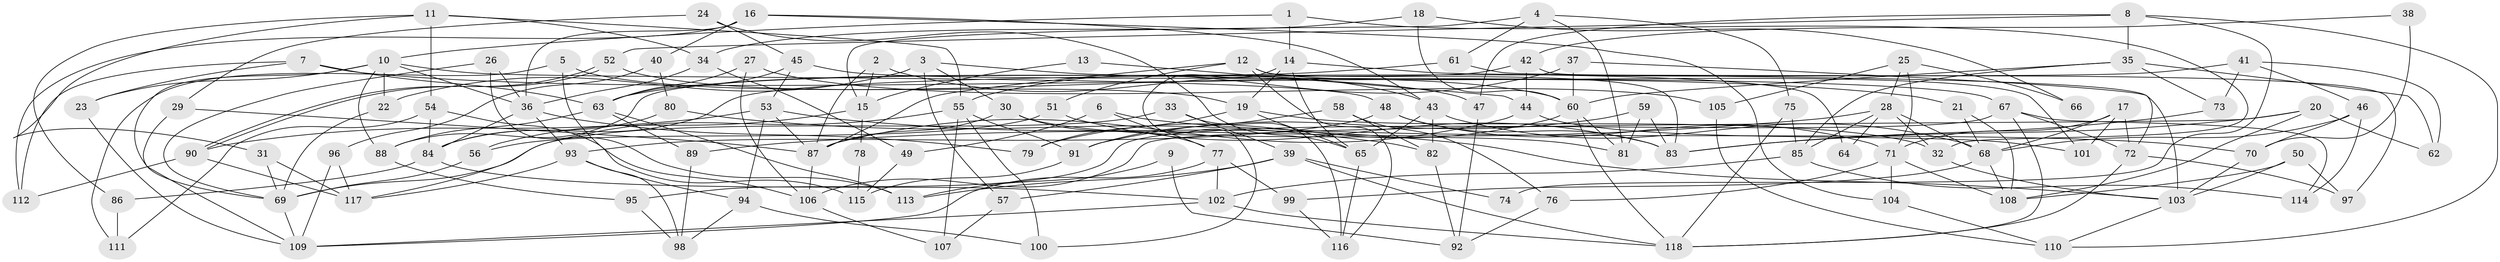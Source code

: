 // coarse degree distribution, {3: 0.2, 6: 0.16, 5: 0.14666666666666667, 2: 0.06666666666666667, 9: 0.05333333333333334, 7: 0.13333333333333333, 4: 0.17333333333333334, 8: 0.06666666666666667}
// Generated by graph-tools (version 1.1) at 2025/23/03/03/25 07:23:58]
// undirected, 118 vertices, 236 edges
graph export_dot {
graph [start="1"]
  node [color=gray90,style=filled];
  1;
  2;
  3;
  4;
  5;
  6;
  7;
  8;
  9;
  10;
  11;
  12;
  13;
  14;
  15;
  16;
  17;
  18;
  19;
  20;
  21;
  22;
  23;
  24;
  25;
  26;
  27;
  28;
  29;
  30;
  31;
  32;
  33;
  34;
  35;
  36;
  37;
  38;
  39;
  40;
  41;
  42;
  43;
  44;
  45;
  46;
  47;
  48;
  49;
  50;
  51;
  52;
  53;
  54;
  55;
  56;
  57;
  58;
  59;
  60;
  61;
  62;
  63;
  64;
  65;
  66;
  67;
  68;
  69;
  70;
  71;
  72;
  73;
  74;
  75;
  76;
  77;
  78;
  79;
  80;
  81;
  82;
  83;
  84;
  85;
  86;
  87;
  88;
  89;
  90;
  91;
  92;
  93;
  94;
  95;
  96;
  97;
  98;
  99;
  100;
  101;
  102;
  103;
  104;
  105;
  106;
  107;
  108;
  109;
  110;
  111;
  112;
  113;
  114;
  115;
  116;
  117;
  118;
  1 -- 32;
  1 -- 10;
  1 -- 14;
  2 -- 87;
  2 -- 15;
  2 -- 43;
  3 -- 22;
  3 -- 57;
  3 -- 30;
  3 -- 47;
  4 -- 81;
  4 -- 61;
  4 -- 15;
  4 -- 75;
  5 -- 19;
  5 -- 106;
  5 -- 111;
  6 -- 70;
  6 -- 49;
  6 -- 77;
  7 -- 63;
  7 -- 112;
  7 -- 21;
  7 -- 23;
  8 -- 110;
  8 -- 52;
  8 -- 35;
  8 -- 47;
  8 -- 74;
  9 -- 113;
  9 -- 92;
  10 -- 23;
  10 -- 36;
  10 -- 22;
  10 -- 48;
  10 -- 69;
  10 -- 88;
  11 -- 31;
  11 -- 55;
  11 -- 34;
  11 -- 54;
  11 -- 86;
  12 -- 87;
  12 -- 83;
  12 -- 51;
  12 -- 101;
  12 -- 116;
  13 -- 44;
  13 -- 15;
  14 -- 65;
  14 -- 19;
  14 -- 64;
  14 -- 100;
  15 -- 56;
  15 -- 78;
  16 -- 43;
  16 -- 36;
  16 -- 40;
  16 -- 104;
  16 -- 112;
  17 -- 72;
  17 -- 71;
  17 -- 68;
  17 -- 101;
  18 -- 34;
  18 -- 60;
  18 -- 66;
  19 -- 65;
  19 -- 32;
  19 -- 79;
  20 -- 108;
  20 -- 62;
  20 -- 83;
  20 -- 106;
  21 -- 68;
  21 -- 108;
  22 -- 69;
  23 -- 109;
  24 -- 65;
  24 -- 29;
  24 -- 45;
  25 -- 28;
  25 -- 105;
  25 -- 66;
  25 -- 71;
  26 -- 113;
  26 -- 69;
  26 -- 36;
  27 -- 106;
  27 -- 63;
  27 -- 105;
  28 -- 68;
  28 -- 85;
  28 -- 32;
  28 -- 64;
  28 -- 89;
  29 -- 87;
  29 -- 109;
  30 -- 77;
  30 -- 81;
  30 -- 87;
  31 -- 117;
  31 -- 69;
  32 -- 103;
  33 -- 69;
  33 -- 116;
  33 -- 39;
  34 -- 36;
  34 -- 49;
  35 -- 85;
  35 -- 60;
  35 -- 62;
  35 -- 73;
  36 -- 93;
  36 -- 79;
  36 -- 84;
  37 -- 72;
  37 -- 60;
  37 -- 55;
  38 -- 70;
  38 -- 42;
  39 -- 118;
  39 -- 57;
  39 -- 74;
  39 -- 113;
  40 -- 80;
  40 -- 96;
  41 -- 84;
  41 -- 73;
  41 -- 46;
  41 -- 62;
  42 -- 44;
  42 -- 97;
  42 -- 88;
  43 -- 68;
  43 -- 65;
  43 -- 82;
  44 -- 101;
  44 -- 87;
  45 -- 67;
  45 -- 53;
  45 -- 63;
  46 -- 114;
  46 -- 68;
  46 -- 70;
  47 -- 92;
  48 -- 71;
  48 -- 83;
  48 -- 93;
  49 -- 115;
  50 -- 103;
  50 -- 108;
  50 -- 97;
  51 -- 83;
  51 -- 56;
  52 -- 60;
  52 -- 90;
  52 -- 90;
  53 -- 94;
  53 -- 87;
  53 -- 90;
  53 -- 103;
  54 -- 84;
  54 -- 111;
  54 -- 115;
  55 -- 100;
  55 -- 91;
  55 -- 107;
  55 -- 117;
  56 -- 69;
  57 -- 107;
  58 -- 82;
  58 -- 91;
  58 -- 76;
  59 -- 83;
  59 -- 81;
  59 -- 91;
  60 -- 79;
  60 -- 81;
  60 -- 118;
  61 -- 103;
  61 -- 63;
  63 -- 88;
  63 -- 89;
  63 -- 113;
  65 -- 116;
  67 -- 118;
  67 -- 95;
  67 -- 72;
  67 -- 114;
  68 -- 99;
  68 -- 108;
  69 -- 109;
  70 -- 103;
  71 -- 108;
  71 -- 76;
  71 -- 104;
  72 -- 118;
  72 -- 97;
  73 -- 83;
  75 -- 118;
  75 -- 85;
  76 -- 92;
  77 -- 109;
  77 -- 99;
  77 -- 102;
  78 -- 115;
  80 -- 84;
  80 -- 82;
  82 -- 92;
  84 -- 86;
  84 -- 102;
  85 -- 102;
  85 -- 114;
  86 -- 111;
  87 -- 106;
  88 -- 95;
  89 -- 98;
  90 -- 112;
  90 -- 117;
  91 -- 115;
  93 -- 117;
  93 -- 94;
  93 -- 98;
  94 -- 98;
  94 -- 100;
  95 -- 98;
  96 -- 117;
  96 -- 109;
  99 -- 116;
  102 -- 109;
  102 -- 118;
  103 -- 110;
  104 -- 110;
  105 -- 110;
  106 -- 107;
}
